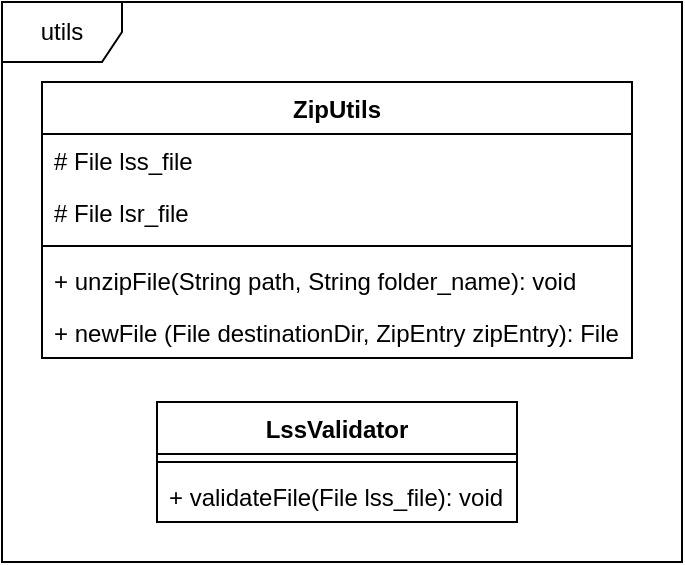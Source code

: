 <mxfile version="14.6.13" type="device"><diagram id="HKoT06aQce-Vnku4ZiUC" name="Page-1"><mxGraphModel dx="757" dy="1170" grid="1" gridSize="10" guides="1" tooltips="1" connect="1" arrows="1" fold="1" page="1" pageScale="1" pageWidth="850" pageHeight="1100" math="0" shadow="0"><root><mxCell id="0"/><mxCell id="1" parent="0"/><mxCell id="ehcYKMkj3J96kIKKZRS7-1" value="utils" style="shape=umlFrame;whiteSpace=wrap;html=1;" vertex="1" parent="1"><mxGeometry x="190" y="320" width="340" height="280" as="geometry"/></mxCell><mxCell id="ehcYKMkj3J96kIKKZRS7-2" value="ZipUtils" style="swimlane;fontStyle=1;align=center;verticalAlign=top;childLayout=stackLayout;horizontal=1;startSize=26;horizontalStack=0;resizeParent=1;resizeParentMax=0;resizeLast=0;collapsible=1;marginBottom=0;" vertex="1" parent="1"><mxGeometry x="210" y="360" width="295" height="138" as="geometry"/></mxCell><mxCell id="ehcYKMkj3J96kIKKZRS7-3" value="# File lss_file" style="text;strokeColor=none;fillColor=none;align=left;verticalAlign=top;spacingLeft=4;spacingRight=4;overflow=hidden;rotatable=0;points=[[0,0.5],[1,0.5]];portConstraint=eastwest;" vertex="1" parent="ehcYKMkj3J96kIKKZRS7-2"><mxGeometry y="26" width="295" height="26" as="geometry"/></mxCell><mxCell id="ehcYKMkj3J96kIKKZRS7-6" value="# File lsr_file" style="text;strokeColor=none;fillColor=none;align=left;verticalAlign=top;spacingLeft=4;spacingRight=4;overflow=hidden;rotatable=0;points=[[0,0.5],[1,0.5]];portConstraint=eastwest;" vertex="1" parent="ehcYKMkj3J96kIKKZRS7-2"><mxGeometry y="52" width="295" height="26" as="geometry"/></mxCell><mxCell id="ehcYKMkj3J96kIKKZRS7-4" value="" style="line;strokeWidth=1;fillColor=none;align=left;verticalAlign=middle;spacingTop=-1;spacingLeft=3;spacingRight=3;rotatable=0;labelPosition=right;points=[];portConstraint=eastwest;" vertex="1" parent="ehcYKMkj3J96kIKKZRS7-2"><mxGeometry y="78" width="295" height="8" as="geometry"/></mxCell><mxCell id="ehcYKMkj3J96kIKKZRS7-5" value="+ unzipFile(String path, String folder_name): void" style="text;strokeColor=none;fillColor=none;align=left;verticalAlign=top;spacingLeft=4;spacingRight=4;overflow=hidden;rotatable=0;points=[[0,0.5],[1,0.5]];portConstraint=eastwest;" vertex="1" parent="ehcYKMkj3J96kIKKZRS7-2"><mxGeometry y="86" width="295" height="26" as="geometry"/></mxCell><mxCell id="ehcYKMkj3J96kIKKZRS7-7" value="+ newFile (File destinationDir, ZipEntry zipEntry): File" style="text;strokeColor=none;fillColor=none;align=left;verticalAlign=top;spacingLeft=4;spacingRight=4;overflow=hidden;rotatable=0;points=[[0,0.5],[1,0.5]];portConstraint=eastwest;" vertex="1" parent="ehcYKMkj3J96kIKKZRS7-2"><mxGeometry y="112" width="295" height="26" as="geometry"/></mxCell><mxCell id="ehcYKMkj3J96kIKKZRS7-8" value="LssValidator" style="swimlane;fontStyle=1;align=center;verticalAlign=top;childLayout=stackLayout;horizontal=1;startSize=26;horizontalStack=0;resizeParent=1;resizeParentMax=0;resizeLast=0;collapsible=1;marginBottom=0;" vertex="1" parent="1"><mxGeometry x="267.5" y="520" width="180" height="60" as="geometry"/></mxCell><mxCell id="ehcYKMkj3J96kIKKZRS7-10" value="" style="line;strokeWidth=1;fillColor=none;align=left;verticalAlign=middle;spacingTop=-1;spacingLeft=3;spacingRight=3;rotatable=0;labelPosition=right;points=[];portConstraint=eastwest;" vertex="1" parent="ehcYKMkj3J96kIKKZRS7-8"><mxGeometry y="26" width="180" height="8" as="geometry"/></mxCell><mxCell id="ehcYKMkj3J96kIKKZRS7-11" value="+ validateFile(File lss_file): void" style="text;strokeColor=none;fillColor=none;align=left;verticalAlign=top;spacingLeft=4;spacingRight=4;overflow=hidden;rotatable=0;points=[[0,0.5],[1,0.5]];portConstraint=eastwest;" vertex="1" parent="ehcYKMkj3J96kIKKZRS7-8"><mxGeometry y="34" width="180" height="26" as="geometry"/></mxCell></root></mxGraphModel></diagram></mxfile>